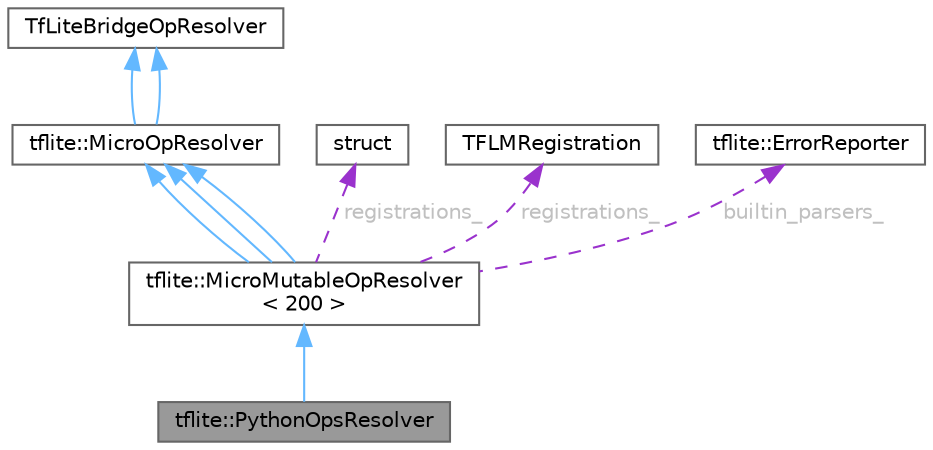 digraph "tflite::PythonOpsResolver"
{
 // LATEX_PDF_SIZE
  bgcolor="transparent";
  edge [fontname=Helvetica,fontsize=10,labelfontname=Helvetica,labelfontsize=10];
  node [fontname=Helvetica,fontsize=10,shape=box,height=0.2,width=0.4];
  Node1 [id="Node000001",label="tflite::PythonOpsResolver",height=0.2,width=0.4,color="gray40", fillcolor="grey60", style="filled", fontcolor="black",tooltip=" "];
  Node2 -> Node1 [id="edge10_Node000001_Node000002",dir="back",color="steelblue1",style="solid",tooltip=" "];
  Node2 [id="Node000002",label="tflite::MicroMutableOpResolver\l\< 200 \>",height=0.2,width=0.4,color="gray40", fillcolor="white", style="filled",URL="$classtflite_1_1_micro_mutable_op_resolver.html",tooltip=" "];
  Node3 -> Node2 [id="edge11_Node000002_Node000003",dir="back",color="steelblue1",style="solid",tooltip=" "];
  Node3 [id="Node000003",label="tflite::MicroOpResolver",height=0.2,width=0.4,color="gray40", fillcolor="white", style="filled",URL="$classtflite_1_1_micro_op_resolver.html",tooltip=" "];
  Node4 -> Node3 [id="edge12_Node000003_Node000004",dir="back",color="steelblue1",style="solid",tooltip=" "];
  Node4 [id="Node000004",label="TfLiteBridgeOpResolver",height=0.2,width=0.4,color="gray40", fillcolor="white", style="filled",URL="$classtflite_1_1_op_resolver.html",tooltip=" "];
  Node4 -> Node3 [id="edge13_Node000003_Node000004",dir="back",color="steelblue1",style="solid",tooltip=" "];
  Node3 -> Node2 [id="edge14_Node000002_Node000003",dir="back",color="steelblue1",style="solid",tooltip=" "];
  Node3 -> Node2 [id="edge15_Node000002_Node000003",dir="back",color="steelblue1",style="solid",tooltip=" "];
  Node5 -> Node2 [id="edge16_Node000002_Node000005",dir="back",color="darkorchid3",style="dashed",tooltip=" ",label=" registrations_",fontcolor="grey" ];
  Node5 [id="Node000005",label="struct",height=0.2,width=0.4,color="gray40", fillcolor="white", style="filled",tooltip=" "];
  Node6 -> Node2 [id="edge17_Node000002_Node000006",dir="back",color="darkorchid3",style="dashed",tooltip=" ",label=" registrations_",fontcolor="grey" ];
  Node6 [id="Node000006",label="TFLMRegistration",height=0.2,width=0.4,color="gray40", fillcolor="white", style="filled",URL="$struct_t_f_l_m_registration.html",tooltip=" "];
  Node7 -> Node2 [id="edge18_Node000002_Node000007",dir="back",color="darkorchid3",style="dashed",tooltip=" ",label=" builtin_parsers_",fontcolor="grey" ];
  Node7 [id="Node000007",label="tflite::ErrorReporter",height=0.2,width=0.4,color="gray40", fillcolor="white", style="filled",URL="$classtflite_1_1_error_reporter.html",tooltip=" "];
}

